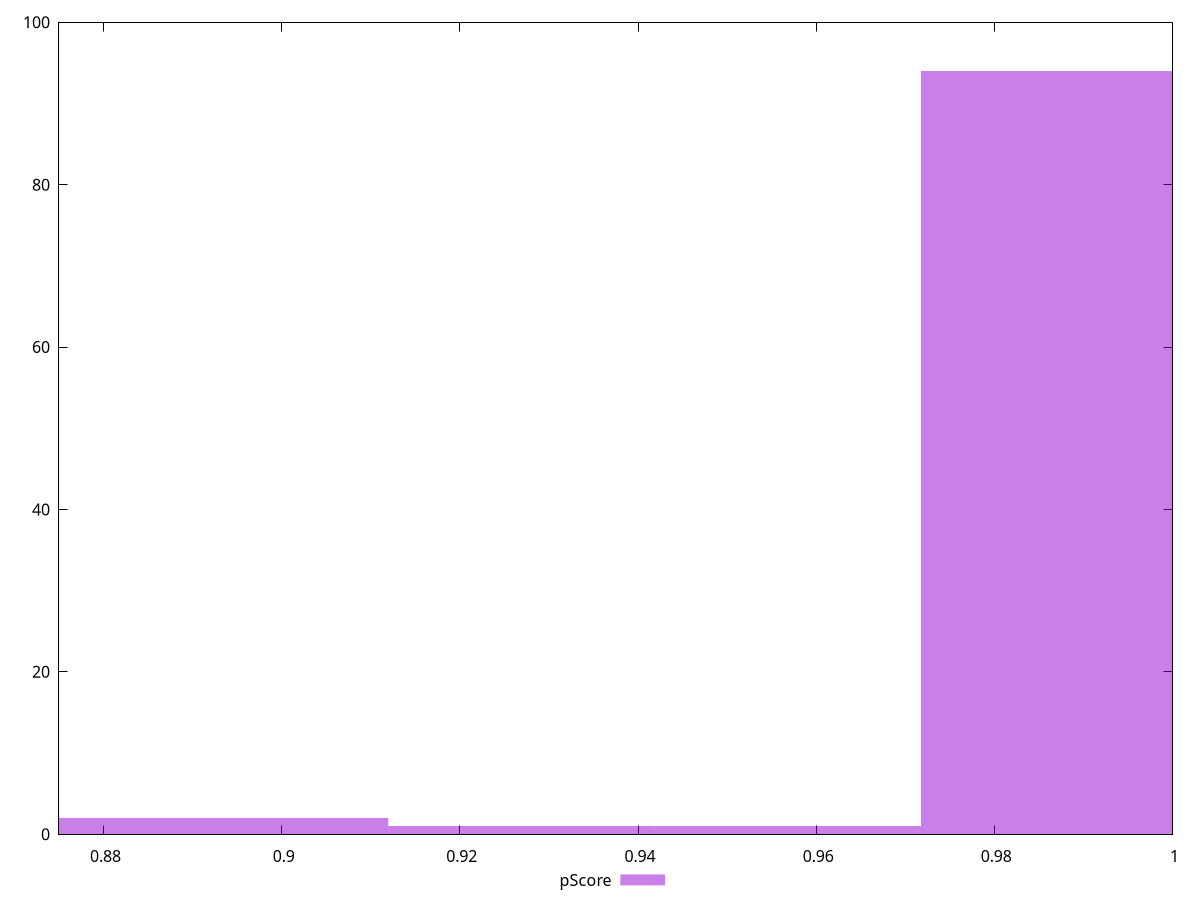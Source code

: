 reset

$pScore <<EOF
0.9867144249691989 94
0.9269135507286413 1
0.8970131136083627 2
0.8671126764880839 2
0.9568139878489201 1
EOF

set key outside below
set boxwidth 0.029900437120278754
set xrange [0.875:1]
set yrange [0:100]
set trange [0:100]
set style fill transparent solid 0.5 noborder
set terminal svg size 640, 490 enhanced background rgb 'white'
set output "report_00019_2021-02-10T18-14-37.922Z//unminified-javascript/samples/pages/pScore/histogram.svg"

plot $pScore title "pScore" with boxes

reset
